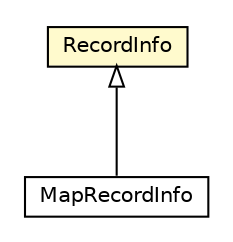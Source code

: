 #!/usr/local/bin/dot
#
# Class diagram 
# Generated by UMLGraph version R5_6-24-gf6e263 (http://www.umlgraph.org/)
#

digraph G {
	edge [fontname="Helvetica",fontsize=10,labelfontname="Helvetica",labelfontsize=10];
	node [fontname="Helvetica",fontsize=10,shape=plaintext];
	nodesep=0.25;
	ranksep=0.5;
	// com.orientechnologies.orient.core.serialization.serializer.record.binary.HelperClasses.RecordInfo
	c1037744 [label=<<table title="com.orientechnologies.orient.core.serialization.serializer.record.binary.HelperClasses.RecordInfo" border="0" cellborder="1" cellspacing="0" cellpadding="2" port="p" bgcolor="lemonChiffon" href="./HelperClasses.RecordInfo.html">
		<tr><td><table border="0" cellspacing="0" cellpadding="1">
<tr><td align="center" balign="center"> RecordInfo </td></tr>
		</table></td></tr>
		</table>>, URL="./HelperClasses.RecordInfo.html", fontname="Helvetica", fontcolor="black", fontsize=10.0];
	// com.orientechnologies.orient.core.serialization.serializer.record.binary.HelperClasses.MapRecordInfo
	c1037745 [label=<<table title="com.orientechnologies.orient.core.serialization.serializer.record.binary.HelperClasses.MapRecordInfo" border="0" cellborder="1" cellspacing="0" cellpadding="2" port="p" href="./HelperClasses.MapRecordInfo.html">
		<tr><td><table border="0" cellspacing="0" cellpadding="1">
<tr><td align="center" balign="center"> MapRecordInfo </td></tr>
		</table></td></tr>
		</table>>, URL="./HelperClasses.MapRecordInfo.html", fontname="Helvetica", fontcolor="black", fontsize=10.0];
	//com.orientechnologies.orient.core.serialization.serializer.record.binary.HelperClasses.MapRecordInfo extends com.orientechnologies.orient.core.serialization.serializer.record.binary.HelperClasses.RecordInfo
	c1037744:p -> c1037745:p [dir=back,arrowtail=empty];
}

